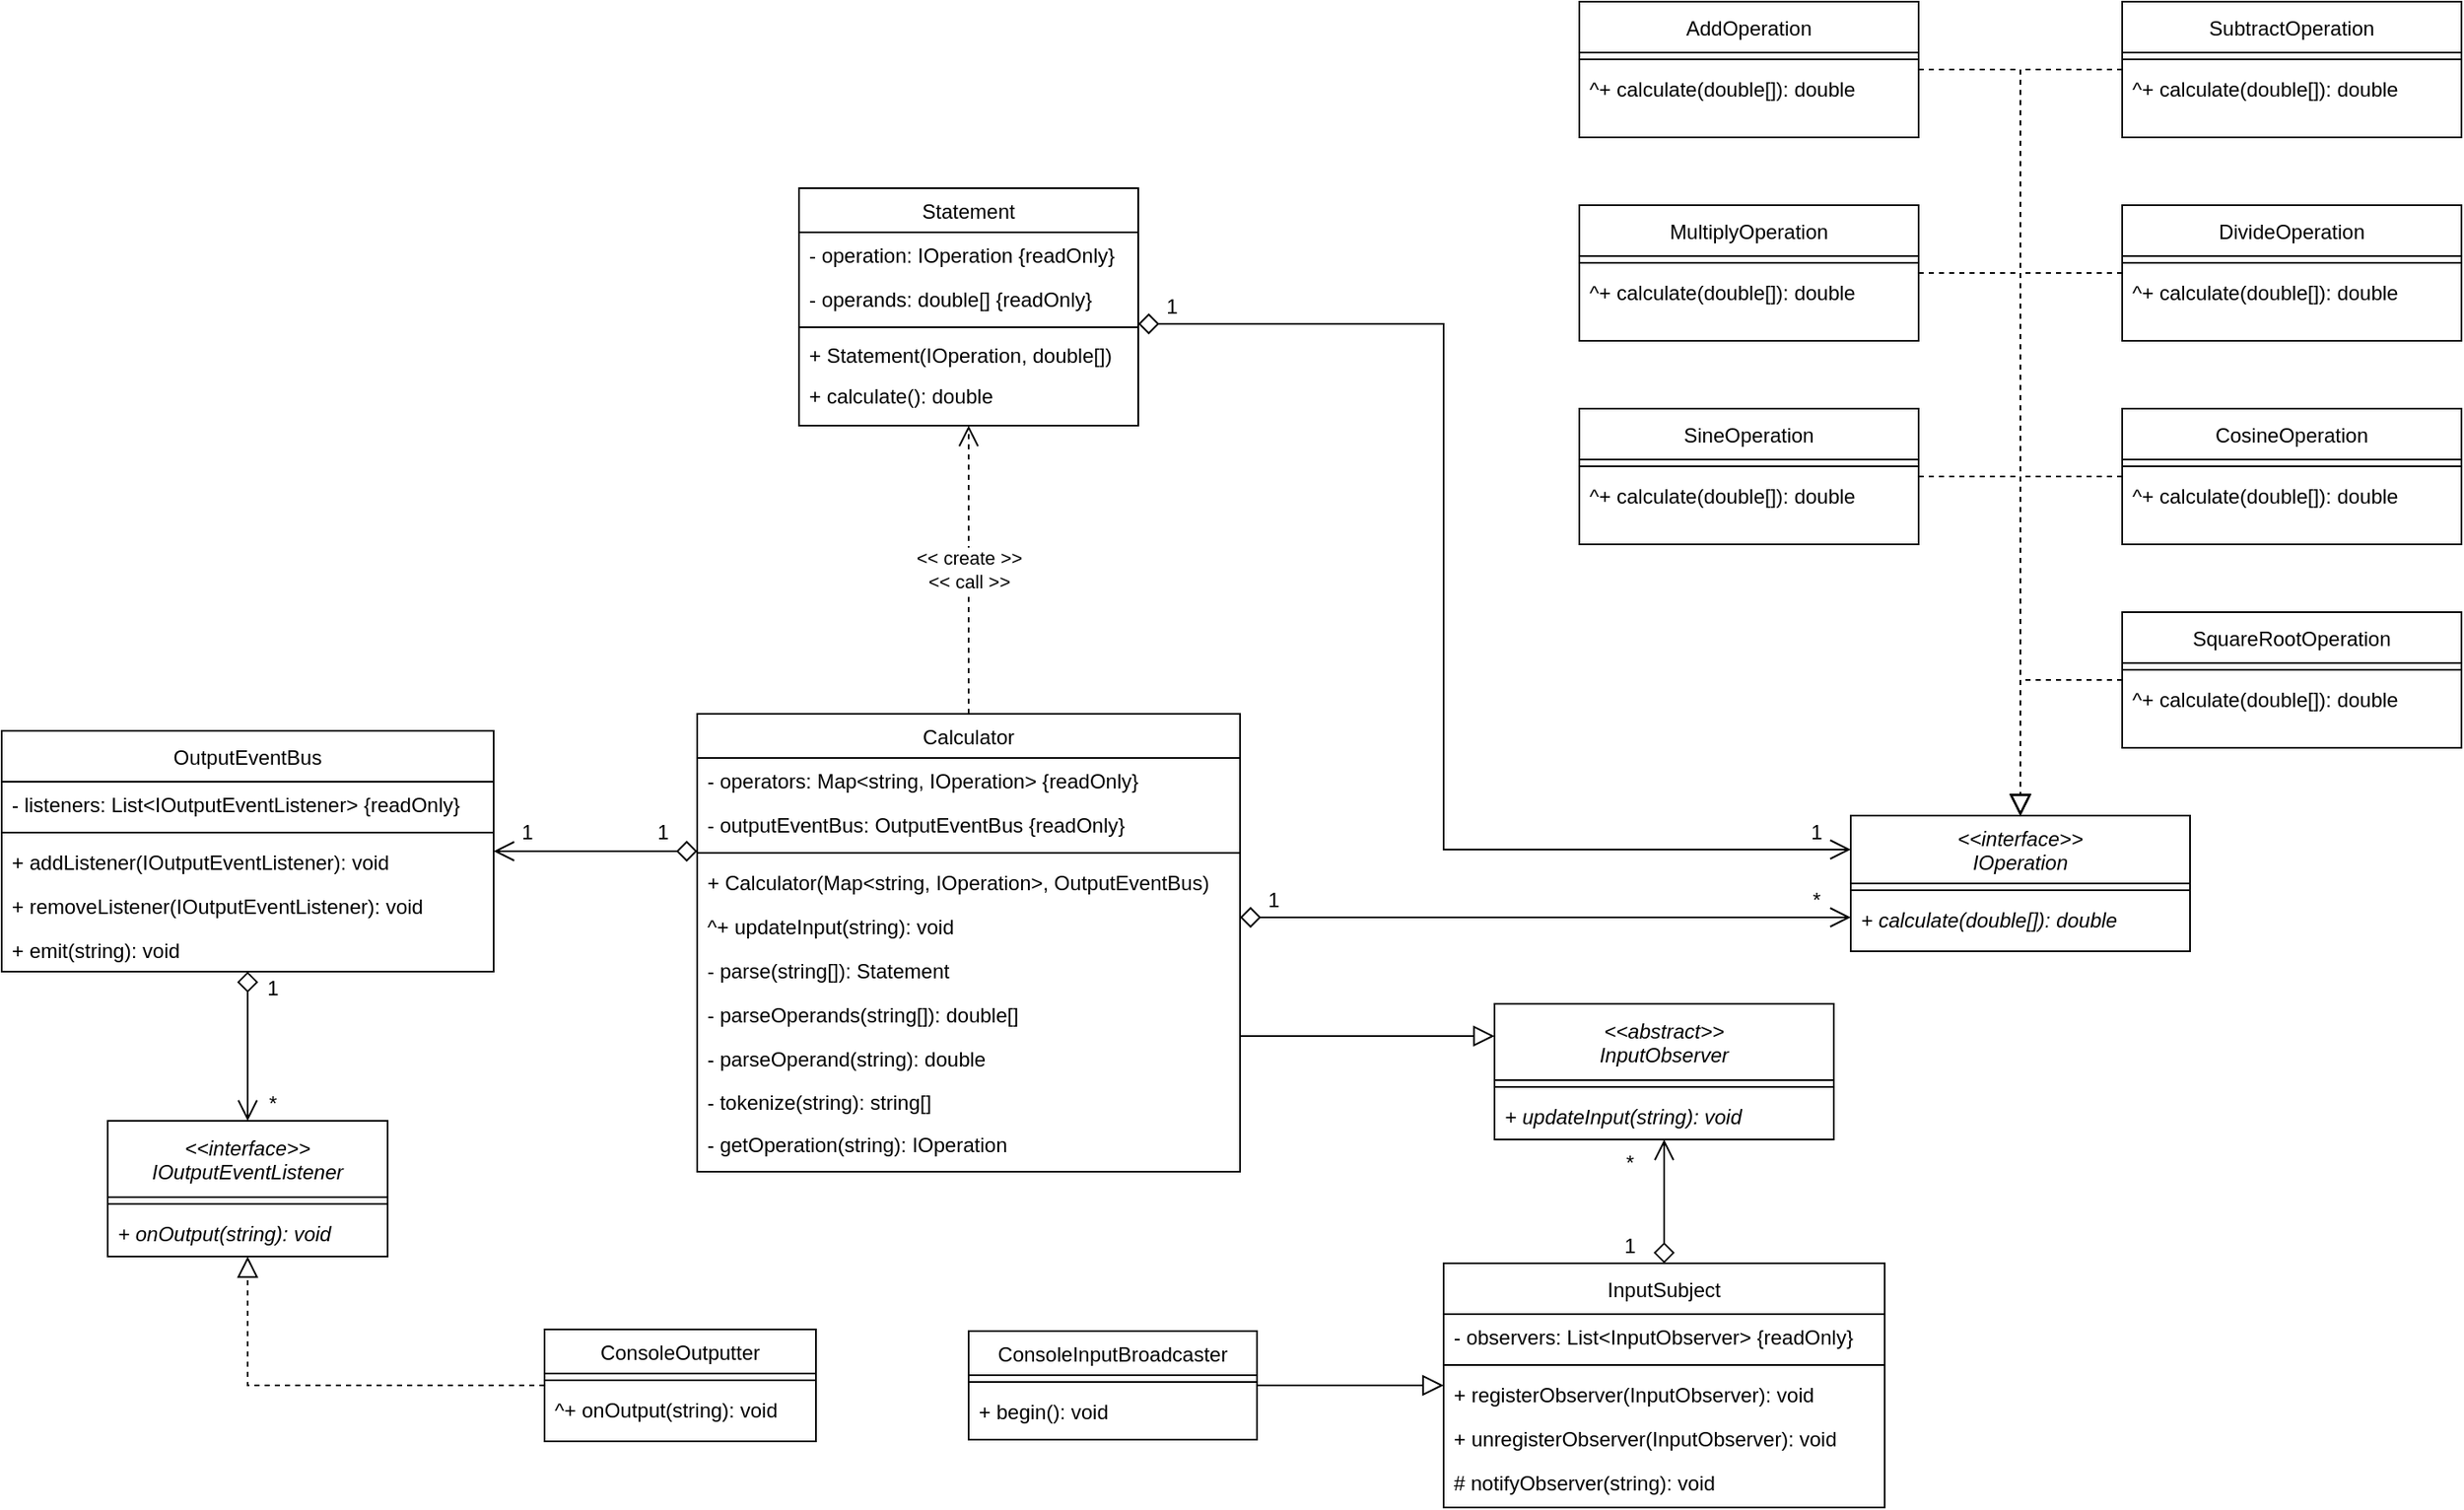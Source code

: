 <mxfile version="13.7.9" type="device"><diagram id="C5RBs43oDa-KdzZeNtuy" name="Page-1"><mxGraphModel dx="2156" dy="1262" grid="1" gridSize="10" guides="1" tooltips="1" connect="1" arrows="1" fold="1" page="0" pageScale="1" pageWidth="827" pageHeight="1169" math="0" shadow="0"><root><mxCell id="WIyWlLk6GJQsqaUBKTNV-0"/><mxCell id="WIyWlLk6GJQsqaUBKTNV-1" parent="WIyWlLk6GJQsqaUBKTNV-0"/><mxCell id="-7on6YQNdtkKKYUP0_Hc-120" style="edgeStyle=orthogonalEdgeStyle;rounded=0;orthogonalLoop=1;jettySize=auto;html=1;endArrow=open;endFill=0;endSize=10;targetPerimeterSpacing=0;startArrow=diamond;startFill=0;startSize=10;verticalAlign=middle;" parent="WIyWlLk6GJQsqaUBKTNV-1" source="zkfFHV4jXpPFQw0GAbJ--17" target="-7on6YQNdtkKKYUP0_Hc-42" edge="1"><mxGeometry relative="1" as="geometry"><Array as="points"><mxPoint x="520" y="260"/><mxPoint x="520" y="260"/></Array></mxGeometry></mxCell><mxCell id="-7on6YQNdtkKKYUP0_Hc-121" style="edgeStyle=orthogonalEdgeStyle;rounded=0;orthogonalLoop=1;jettySize=auto;html=1;endArrow=block;endFill=0;targetPerimeterSpacing=0;endSize=10;dashed=1;verticalAlign=middle;" parent="WIyWlLk6GJQsqaUBKTNV-1" source="-7on6YQNdtkKKYUP0_Hc-79" target="-7on6YQNdtkKKYUP0_Hc-42" edge="1"><mxGeometry relative="1" as="geometry"><mxPoint x="1170" y="-139" as="sourcePoint"/><mxPoint x="1205" y="-214" as="targetPoint"/><Array as="points"><mxPoint x="780" y="-240"/></Array></mxGeometry></mxCell><mxCell id="-7on6YQNdtkKKYUP0_Hc-122" style="edgeStyle=orthogonalEdgeStyle;rounded=0;orthogonalLoop=1;jettySize=auto;html=1;endArrow=block;endFill=0;targetPerimeterSpacing=0;endSize=10;dashed=1;verticalAlign=middle;" parent="WIyWlLk6GJQsqaUBKTNV-1" source="-7on6YQNdtkKKYUP0_Hc-106" target="-7on6YQNdtkKKYUP0_Hc-42" edge="1"><mxGeometry relative="1" as="geometry"><mxPoint x="960" y="-199" as="sourcePoint"/><mxPoint x="1110" y="-264" as="targetPoint"/><Array as="points"><mxPoint x="780" y="-240"/></Array></mxGeometry></mxCell><mxCell id="-7on6YQNdtkKKYUP0_Hc-123" style="edgeStyle=orthogonalEdgeStyle;rounded=0;orthogonalLoop=1;jettySize=auto;html=1;endArrow=block;endFill=0;targetPerimeterSpacing=0;endSize=10;dashed=1;verticalAlign=middle;" parent="WIyWlLk6GJQsqaUBKTNV-1" source="-7on6YQNdtkKKYUP0_Hc-86" target="-7on6YQNdtkKKYUP0_Hc-42" edge="1"><mxGeometry relative="1" as="geometry"><mxPoint x="1000" y="-179" as="sourcePoint"/><mxPoint x="1150" y="-244" as="targetPoint"/><Array as="points"><mxPoint x="780" y="-120"/></Array></mxGeometry></mxCell><mxCell id="-7on6YQNdtkKKYUP0_Hc-124" style="edgeStyle=orthogonalEdgeStyle;rounded=0;orthogonalLoop=1;jettySize=auto;html=1;endArrow=block;endFill=0;targetPerimeterSpacing=0;endSize=10;dashed=1;verticalAlign=middle;" parent="WIyWlLk6GJQsqaUBKTNV-1" source="-7on6YQNdtkKKYUP0_Hc-110" target="-7on6YQNdtkKKYUP0_Hc-42" edge="1"><mxGeometry relative="1" as="geometry"><mxPoint x="1030" y="-149" as="sourcePoint"/><mxPoint x="1180" y="-214" as="targetPoint"/><Array as="points"><mxPoint x="780" y="-120"/></Array></mxGeometry></mxCell><mxCell id="-7on6YQNdtkKKYUP0_Hc-125" style="edgeStyle=orthogonalEdgeStyle;rounded=0;orthogonalLoop=1;jettySize=auto;html=1;endArrow=block;endFill=0;targetPerimeterSpacing=0;endSize=10;dashed=1;verticalAlign=middle;" parent="WIyWlLk6GJQsqaUBKTNV-1" source="-7on6YQNdtkKKYUP0_Hc-94" target="-7on6YQNdtkKKYUP0_Hc-42" edge="1"><mxGeometry relative="1" as="geometry"><mxPoint x="1080" y="-119" as="sourcePoint"/><mxPoint x="1230" y="-184" as="targetPoint"/><Array as="points"><mxPoint x="780"/></Array></mxGeometry></mxCell><mxCell id="-7on6YQNdtkKKYUP0_Hc-126" style="edgeStyle=orthogonalEdgeStyle;rounded=0;orthogonalLoop=1;jettySize=auto;html=1;endArrow=block;endFill=0;targetPerimeterSpacing=0;endSize=10;dashed=1;verticalAlign=middle;" parent="WIyWlLk6GJQsqaUBKTNV-1" source="-7on6YQNdtkKKYUP0_Hc-102" target="-7on6YQNdtkKKYUP0_Hc-42" edge="1"><mxGeometry relative="1" as="geometry"><mxPoint x="1140" y="-94" as="sourcePoint"/><mxPoint x="1290" y="-159" as="targetPoint"/><Array as="points"><mxPoint x="780"/></Array></mxGeometry></mxCell><mxCell id="-7on6YQNdtkKKYUP0_Hc-127" style="edgeStyle=orthogonalEdgeStyle;rounded=0;orthogonalLoop=1;jettySize=auto;html=1;endArrow=block;endFill=0;targetPerimeterSpacing=0;endSize=10;dashed=1;verticalAlign=middle;" parent="WIyWlLk6GJQsqaUBKTNV-1" source="-7on6YQNdtkKKYUP0_Hc-98" target="-7on6YQNdtkKKYUP0_Hc-42" edge="1"><mxGeometry relative="1" as="geometry"><mxPoint x="725" y="-34" as="sourcePoint"/><mxPoint x="875" y="-99" as="targetPoint"/><Array as="points"><mxPoint x="780" y="120"/></Array></mxGeometry></mxCell><mxCell id="-7on6YQNdtkKKYUP0_Hc-129" value="&amp;lt;&amp;lt; create &amp;gt;&amp;gt;&lt;br&gt;&amp;lt;&amp;lt; call &amp;gt;&amp;gt;" style="edgeStyle=orthogonalEdgeStyle;rounded=0;orthogonalLoop=1;jettySize=auto;html=1;startArrow=none;startFill=0;startSize=10;endArrow=open;endFill=0;endSize=10;targetPerimeterSpacing=0;verticalAlign=middle;exitX=0.5;exitY=0;exitDx=0;exitDy=0;dashed=1;" parent="WIyWlLk6GJQsqaUBKTNV-1" source="zkfFHV4jXpPFQw0GAbJ--17" target="-7on6YQNdtkKKYUP0_Hc-35" edge="1"><mxGeometry relative="1" as="geometry"/></mxCell><mxCell id="-7on6YQNdtkKKYUP0_Hc-131" style="edgeStyle=orthogonalEdgeStyle;rounded=0;orthogonalLoop=1;jettySize=auto;html=1;startArrow=diamond;startFill=0;startSize=10;endArrow=open;endFill=0;endSize=10;targetPerimeterSpacing=0;verticalAlign=middle;" parent="WIyWlLk6GJQsqaUBKTNV-1" source="-7on6YQNdtkKKYUP0_Hc-35" target="-7on6YQNdtkKKYUP0_Hc-42" edge="1"><mxGeometry relative="1" as="geometry"><Array as="points"><mxPoint x="440" y="-90"/><mxPoint x="440" y="220"/></Array></mxGeometry></mxCell><mxCell id="-7on6YQNdtkKKYUP0_Hc-106" value="SubtractOperation" style="swimlane;fontStyle=0;align=center;verticalAlign=middle;childLayout=stackLayout;horizontal=1;startSize=30;horizontalStack=0;resizeParent=1;resizeLast=0;collapsible=1;marginBottom=0;rounded=0;shadow=0;strokeWidth=1;" parent="WIyWlLk6GJQsqaUBKTNV-1" vertex="1"><mxGeometry x="840" y="-280" width="200" height="80" as="geometry"><mxRectangle x="550" y="140" width="160" height="26" as="alternateBounds"/></mxGeometry></mxCell><mxCell id="-7on6YQNdtkKKYUP0_Hc-107" value="" style="line;html=1;strokeWidth=1;align=left;verticalAlign=middle;spacingTop=-1;spacingLeft=3;spacingRight=3;rotatable=0;labelPosition=right;points=[];portConstraint=eastwest;" parent="-7on6YQNdtkKKYUP0_Hc-106" vertex="1"><mxGeometry y="30" width="200" height="8" as="geometry"/></mxCell><mxCell id="-7on6YQNdtkKKYUP0_Hc-108" value="^+ calculate(double[]): double" style="text;align=left;verticalAlign=middle;spacingLeft=4;spacingRight=4;overflow=hidden;rotatable=0;points=[[0,0.5],[1,0.5]];portConstraint=eastwest;" parent="-7on6YQNdtkKKYUP0_Hc-106" vertex="1"><mxGeometry y="38" width="200" height="26" as="geometry"/></mxCell><mxCell id="-7on6YQNdtkKKYUP0_Hc-102" value="CosineOperation" style="swimlane;fontStyle=0;align=center;verticalAlign=middle;childLayout=stackLayout;horizontal=1;startSize=30;horizontalStack=0;resizeParent=1;resizeLast=0;collapsible=1;marginBottom=0;rounded=0;shadow=0;strokeWidth=1;" parent="WIyWlLk6GJQsqaUBKTNV-1" vertex="1"><mxGeometry x="840" y="-40" width="200" height="80" as="geometry"><mxRectangle x="550" y="140" width="160" height="26" as="alternateBounds"/></mxGeometry></mxCell><mxCell id="-7on6YQNdtkKKYUP0_Hc-103" value="" style="line;html=1;strokeWidth=1;align=left;verticalAlign=middle;spacingTop=-1;spacingLeft=3;spacingRight=3;rotatable=0;labelPosition=right;points=[];portConstraint=eastwest;" parent="-7on6YQNdtkKKYUP0_Hc-102" vertex="1"><mxGeometry y="30" width="200" height="8" as="geometry"/></mxCell><mxCell id="-7on6YQNdtkKKYUP0_Hc-104" value="^+ calculate(double[]): double" style="text;align=left;verticalAlign=middle;spacingLeft=4;spacingRight=4;overflow=hidden;rotatable=0;points=[[0,0.5],[1,0.5]];portConstraint=eastwest;" parent="-7on6YQNdtkKKYUP0_Hc-102" vertex="1"><mxGeometry y="38" width="200" height="26" as="geometry"/></mxCell><mxCell id="-7on6YQNdtkKKYUP0_Hc-110" value="DivideOperation" style="swimlane;fontStyle=0;align=center;verticalAlign=middle;childLayout=stackLayout;horizontal=1;startSize=30;horizontalStack=0;resizeParent=1;resizeLast=0;collapsible=1;marginBottom=0;rounded=0;shadow=0;strokeWidth=1;" parent="WIyWlLk6GJQsqaUBKTNV-1" vertex="1"><mxGeometry x="840" y="-160" width="200" height="80" as="geometry"><mxRectangle x="550" y="140" width="160" height="26" as="alternateBounds"/></mxGeometry></mxCell><mxCell id="-7on6YQNdtkKKYUP0_Hc-111" value="" style="line;html=1;strokeWidth=1;align=left;verticalAlign=middle;spacingTop=-1;spacingLeft=3;spacingRight=3;rotatable=0;labelPosition=right;points=[];portConstraint=eastwest;" parent="-7on6YQNdtkKKYUP0_Hc-110" vertex="1"><mxGeometry y="30" width="200" height="8" as="geometry"/></mxCell><mxCell id="-7on6YQNdtkKKYUP0_Hc-112" value="^+ calculate(double[]): double" style="text;align=left;verticalAlign=middle;spacingLeft=4;spacingRight=4;overflow=hidden;rotatable=0;points=[[0,0.5],[1,0.5]];portConstraint=eastwest;" parent="-7on6YQNdtkKKYUP0_Hc-110" vertex="1"><mxGeometry y="38" width="200" height="26" as="geometry"/></mxCell><mxCell id="-7on6YQNdtkKKYUP0_Hc-159" style="edgeStyle=orthogonalEdgeStyle;rounded=0;orthogonalLoop=1;jettySize=auto;html=1;startArrow=none;startFill=0;startSize=10;endArrow=block;endFill=0;endSize=10;targetPerimeterSpacing=0;verticalAlign=middle;" parent="WIyWlLk6GJQsqaUBKTNV-1" source="zkfFHV4jXpPFQw0GAbJ--17" target="-7on6YQNdtkKKYUP0_Hc-154" edge="1"><mxGeometry relative="1" as="geometry"><Array as="points"><mxPoint x="390" y="330"/><mxPoint x="390" y="330"/></Array></mxGeometry></mxCell><mxCell id="-7on6YQNdtkKKYUP0_Hc-42" value="&lt;&lt;interface&gt;&gt;&#10;IOperation" style="swimlane;fontStyle=2;align=center;verticalAlign=middle;childLayout=stackLayout;horizontal=1;startSize=40;horizontalStack=0;resizeParent=1;resizeLast=0;collapsible=1;marginBottom=0;rounded=0;shadow=0;strokeWidth=1;" parent="WIyWlLk6GJQsqaUBKTNV-1" vertex="1"><mxGeometry x="680" y="200" width="200" height="80" as="geometry"><mxRectangle x="550" y="140" width="160" height="26" as="alternateBounds"/></mxGeometry></mxCell><mxCell id="-7on6YQNdtkKKYUP0_Hc-44" value="" style="line;html=1;strokeWidth=1;align=left;verticalAlign=middle;spacingTop=-1;spacingLeft=3;spacingRight=3;rotatable=0;labelPosition=right;points=[];portConstraint=eastwest;" parent="-7on6YQNdtkKKYUP0_Hc-42" vertex="1"><mxGeometry y="40" width="200" height="8" as="geometry"/></mxCell><mxCell id="-7on6YQNdtkKKYUP0_Hc-45" value="+ calculate(double[]): double" style="text;align=left;verticalAlign=middle;spacingLeft=4;spacingRight=4;overflow=hidden;rotatable=0;points=[[0,0.5],[1,0.5]];portConstraint=eastwest;fontStyle=2" parent="-7on6YQNdtkKKYUP0_Hc-42" vertex="1"><mxGeometry y="48" width="200" height="26" as="geometry"/></mxCell><mxCell id="-7on6YQNdtkKKYUP0_Hc-209" style="edgeStyle=orthogonalEdgeStyle;rounded=0;orthogonalLoop=1;jettySize=auto;html=1;startArrow=diamond;startFill=0;startSize=10;endArrow=open;endFill=0;endSize=10;targetPerimeterSpacing=0;" parent="WIyWlLk6GJQsqaUBKTNV-1" source="zkfFHV4jXpPFQw0GAbJ--17" target="-7on6YQNdtkKKYUP0_Hc-192" edge="1"><mxGeometry relative="1" as="geometry"><Array as="points"><mxPoint x="-60" y="221"/><mxPoint x="-60" y="221"/></Array></mxGeometry></mxCell><mxCell id="-7on6YQNdtkKKYUP0_Hc-177" style="edgeStyle=orthogonalEdgeStyle;rounded=0;orthogonalLoop=1;jettySize=auto;html=1;startArrow=none;startFill=0;startSize=10;endArrow=block;endFill=0;endSize=10;targetPerimeterSpacing=0;verticalAlign=middle;" parent="WIyWlLk6GJQsqaUBKTNV-1" source="-7on6YQNdtkKKYUP0_Hc-142" target="-7on6YQNdtkKKYUP0_Hc-162" edge="1"><mxGeometry relative="1" as="geometry"/></mxCell><mxCell id="-7on6YQNdtkKKYUP0_Hc-178" style="edgeStyle=orthogonalEdgeStyle;rounded=0;orthogonalLoop=1;jettySize=auto;html=1;startArrow=diamond;startFill=0;startSize=10;endArrow=open;endFill=0;endSize=10;targetPerimeterSpacing=0;verticalAlign=middle;" parent="WIyWlLk6GJQsqaUBKTNV-1" source="-7on6YQNdtkKKYUP0_Hc-162" target="-7on6YQNdtkKKYUP0_Hc-154" edge="1"><mxGeometry relative="1" as="geometry"><Array as="points"/></mxGeometry></mxCell><mxCell id="-7on6YQNdtkKKYUP0_Hc-208" style="edgeStyle=orthogonalEdgeStyle;rounded=0;orthogonalLoop=1;jettySize=auto;html=1;startArrow=diamond;startFill=0;startSize=10;endArrow=open;endFill=0;endSize=10;targetPerimeterSpacing=0;" parent="WIyWlLk6GJQsqaUBKTNV-1" source="-7on6YQNdtkKKYUP0_Hc-192" target="-7on6YQNdtkKKYUP0_Hc-204" edge="1"><mxGeometry relative="1" as="geometry"><Array as="points"/></mxGeometry></mxCell><mxCell id="-7on6YQNdtkKKYUP0_Hc-192" value="OutputEventBus" style="swimlane;fontStyle=0;align=center;verticalAlign=middle;childLayout=stackLayout;horizontal=1;startSize=30;horizontalStack=0;resizeParent=1;resizeLast=0;collapsible=1;marginBottom=0;rounded=0;shadow=0;strokeWidth=1;" parent="WIyWlLk6GJQsqaUBKTNV-1" vertex="1"><mxGeometry x="-410" y="150" width="290" height="142" as="geometry"><mxRectangle x="550" y="140" width="160" height="26" as="alternateBounds"/></mxGeometry></mxCell><mxCell id="-7on6YQNdtkKKYUP0_Hc-197" value="- listeners: List&lt;IOutputEventListener&gt; {readOnly}" style="text;align=left;verticalAlign=middle;spacingLeft=4;spacingRight=4;overflow=hidden;rotatable=0;points=[[0,0.5],[1,0.5]];portConstraint=eastwest;fontStyle=0" parent="-7on6YQNdtkKKYUP0_Hc-192" vertex="1"><mxGeometry y="30" width="290" height="26" as="geometry"/></mxCell><mxCell id="-7on6YQNdtkKKYUP0_Hc-193" value="" style="line;html=1;strokeWidth=1;align=left;verticalAlign=middle;spacingTop=-1;spacingLeft=3;spacingRight=3;rotatable=0;labelPosition=right;points=[];portConstraint=eastwest;" parent="-7on6YQNdtkKKYUP0_Hc-192" vertex="1"><mxGeometry y="56" width="290" height="8" as="geometry"/></mxCell><mxCell id="-7on6YQNdtkKKYUP0_Hc-194" value="+ addListener(IOutputEventListener): void" style="text;align=left;verticalAlign=middle;spacingLeft=4;spacingRight=4;overflow=hidden;rotatable=0;points=[[0,0.5],[1,0.5]];portConstraint=eastwest;fontStyle=0" parent="-7on6YQNdtkKKYUP0_Hc-192" vertex="1"><mxGeometry y="64" width="290" height="26" as="geometry"/></mxCell><mxCell id="-7on6YQNdtkKKYUP0_Hc-195" value="+ removeListener(IOutputEventListener): void" style="text;align=left;verticalAlign=middle;spacingLeft=4;spacingRight=4;overflow=hidden;rotatable=0;points=[[0,0.5],[1,0.5]];portConstraint=eastwest;fontStyle=0" parent="-7on6YQNdtkKKYUP0_Hc-192" vertex="1"><mxGeometry y="90" width="290" height="26" as="geometry"/></mxCell><mxCell id="-7on6YQNdtkKKYUP0_Hc-198" value="+ emit(string): void" style="text;align=left;verticalAlign=middle;spacingLeft=4;spacingRight=4;overflow=hidden;rotatable=0;points=[[0,0.5],[1,0.5]];portConstraint=eastwest;fontStyle=0" parent="-7on6YQNdtkKKYUP0_Hc-192" vertex="1"><mxGeometry y="116" width="290" height="26" as="geometry"/></mxCell><mxCell id="-7on6YQNdtkKKYUP0_Hc-207" style="edgeStyle=orthogonalEdgeStyle;rounded=0;orthogonalLoop=1;jettySize=auto;html=1;startArrow=none;startFill=0;startSize=10;endArrow=block;endFill=0;endSize=10;targetPerimeterSpacing=0;dashed=1;" parent="WIyWlLk6GJQsqaUBKTNV-1" source="-7on6YQNdtkKKYUP0_Hc-182" target="-7on6YQNdtkKKYUP0_Hc-204" edge="1"><mxGeometry relative="1" as="geometry"><Array as="points"/></mxGeometry></mxCell><mxCell id="-7on6YQNdtkKKYUP0_Hc-142" value="ConsoleInputBroadcaster" style="swimlane;fontStyle=0;align=center;verticalAlign=middle;childLayout=stackLayout;horizontal=1;startSize=26;horizontalStack=0;resizeParent=1;resizeLast=0;collapsible=1;marginBottom=0;rounded=0;shadow=0;strokeWidth=1;" parent="WIyWlLk6GJQsqaUBKTNV-1" vertex="1"><mxGeometry x="160" y="504" width="170" height="64" as="geometry"><mxRectangle x="550" y="140" width="160" height="26" as="alternateBounds"/></mxGeometry></mxCell><mxCell id="-7on6YQNdtkKKYUP0_Hc-144" value="" style="line;html=1;strokeWidth=1;align=left;verticalAlign=middle;spacingTop=-1;spacingLeft=3;spacingRight=3;rotatable=0;labelPosition=right;points=[];portConstraint=eastwest;" parent="-7on6YQNdtkKKYUP0_Hc-142" vertex="1"><mxGeometry y="26" width="170" height="8" as="geometry"/></mxCell><mxCell id="-7on6YQNdtkKKYUP0_Hc-213" value="+ begin(): void" style="text;align=left;verticalAlign=middle;spacingLeft=4;spacingRight=4;overflow=hidden;rotatable=0;points=[[0,0.5],[1,0.5]];portConstraint=eastwest;fontStyle=0" parent="-7on6YQNdtkKKYUP0_Hc-142" vertex="1"><mxGeometry y="34" width="170" height="26" as="geometry"/></mxCell><mxCell id="-7on6YQNdtkKKYUP0_Hc-182" value="ConsoleOutputter" style="swimlane;fontStyle=0;align=center;verticalAlign=middle;childLayout=stackLayout;horizontal=1;startSize=26;horizontalStack=0;resizeParent=1;resizeLast=0;collapsible=1;marginBottom=0;rounded=0;shadow=0;strokeWidth=1;" parent="WIyWlLk6GJQsqaUBKTNV-1" vertex="1"><mxGeometry x="-90" y="503" width="160" height="66" as="geometry"><mxRectangle x="550" y="140" width="160" height="26" as="alternateBounds"/></mxGeometry></mxCell><mxCell id="-7on6YQNdtkKKYUP0_Hc-183" value="" style="line;html=1;strokeWidth=1;align=left;verticalAlign=middle;spacingTop=-1;spacingLeft=3;spacingRight=3;rotatable=0;labelPosition=right;points=[];portConstraint=eastwest;" parent="-7on6YQNdtkKKYUP0_Hc-182" vertex="1"><mxGeometry y="26" width="160" height="8" as="geometry"/></mxCell><mxCell id="-7on6YQNdtkKKYUP0_Hc-210" value="^+ onOutput(string): void" style="text;align=left;verticalAlign=middle;spacingLeft=4;spacingRight=4;overflow=hidden;rotatable=0;points=[[0,0.5],[1,0.5]];portConstraint=eastwest;fontStyle=0" parent="-7on6YQNdtkKKYUP0_Hc-182" vertex="1"><mxGeometry y="34" width="160" height="26" as="geometry"/></mxCell><mxCell id="-7on6YQNdtkKKYUP0_Hc-154" value="&lt;&lt;abstract&gt;&gt;&#10;InputObserver" style="swimlane;fontStyle=2;align=center;verticalAlign=middle;childLayout=stackLayout;horizontal=1;startSize=45;horizontalStack=0;resizeParent=1;resizeLast=0;collapsible=1;marginBottom=0;rounded=0;shadow=0;strokeWidth=1;" parent="WIyWlLk6GJQsqaUBKTNV-1" vertex="1"><mxGeometry x="470" y="311" width="200" height="80" as="geometry"><mxRectangle x="550" y="140" width="160" height="26" as="alternateBounds"/></mxGeometry></mxCell><mxCell id="-7on6YQNdtkKKYUP0_Hc-156" value="" style="line;html=1;strokeWidth=1;align=left;verticalAlign=middle;spacingTop=-1;spacingLeft=3;spacingRight=3;rotatable=0;labelPosition=right;points=[];portConstraint=eastwest;" parent="-7on6YQNdtkKKYUP0_Hc-154" vertex="1"><mxGeometry y="45" width="200" height="8" as="geometry"/></mxCell><mxCell id="-7on6YQNdtkKKYUP0_Hc-158" value="+ updateInput(string): void" style="text;align=left;verticalAlign=middle;spacingLeft=4;spacingRight=4;overflow=hidden;rotatable=0;points=[[0,0.5],[1,0.5]];portConstraint=eastwest;fontStyle=2" parent="-7on6YQNdtkKKYUP0_Hc-154" vertex="1"><mxGeometry y="53" width="200" height="26" as="geometry"/></mxCell><mxCell id="-7on6YQNdtkKKYUP0_Hc-220" value="1" style="text;html=1;strokeColor=none;fillColor=none;align=center;verticalAlign=middle;whiteSpace=wrap;rounded=0;" parent="WIyWlLk6GJQsqaUBKTNV-1" vertex="1"><mxGeometry x="320" y="240" width="40" height="20" as="geometry"/></mxCell><mxCell id="-7on6YQNdtkKKYUP0_Hc-221" value="*" style="text;html=1;strokeColor=none;fillColor=none;align=center;verticalAlign=middle;whiteSpace=wrap;rounded=0;" parent="WIyWlLk6GJQsqaUBKTNV-1" vertex="1"><mxGeometry x="640" y="240" width="40" height="20" as="geometry"/></mxCell><mxCell id="-7on6YQNdtkKKYUP0_Hc-222" value="1" style="text;html=1;strokeColor=none;fillColor=none;align=center;verticalAlign=middle;whiteSpace=wrap;rounded=0;" parent="WIyWlLk6GJQsqaUBKTNV-1" vertex="1"><mxGeometry x="260" y="-110" width="40" height="20" as="geometry"/></mxCell><mxCell id="-7on6YQNdtkKKYUP0_Hc-223" value="1" style="text;html=1;strokeColor=none;fillColor=none;align=center;verticalAlign=middle;whiteSpace=wrap;rounded=0;" parent="WIyWlLk6GJQsqaUBKTNV-1" vertex="1"><mxGeometry x="640" y="200" width="40" height="20" as="geometry"/></mxCell><mxCell id="-7on6YQNdtkKKYUP0_Hc-224" value="1" style="text;html=1;strokeColor=none;fillColor=none;align=center;verticalAlign=middle;whiteSpace=wrap;rounded=0;" parent="WIyWlLk6GJQsqaUBKTNV-1" vertex="1"><mxGeometry x="-40" y="200" width="40" height="20" as="geometry"/></mxCell><mxCell id="-7on6YQNdtkKKYUP0_Hc-225" value="1" style="text;html=1;strokeColor=none;fillColor=none;align=center;verticalAlign=middle;whiteSpace=wrap;rounded=0;" parent="WIyWlLk6GJQsqaUBKTNV-1" vertex="1"><mxGeometry x="-120" y="200" width="40" height="20" as="geometry"/></mxCell><mxCell id="-7on6YQNdtkKKYUP0_Hc-226" value="1" style="text;html=1;strokeColor=none;fillColor=none;align=center;verticalAlign=middle;whiteSpace=wrap;rounded=0;" parent="WIyWlLk6GJQsqaUBKTNV-1" vertex="1"><mxGeometry x="-270" y="292" width="40" height="20" as="geometry"/></mxCell><mxCell id="-7on6YQNdtkKKYUP0_Hc-227" value="*" style="text;html=1;strokeColor=none;fillColor=none;align=center;verticalAlign=middle;whiteSpace=wrap;rounded=0;" parent="WIyWlLk6GJQsqaUBKTNV-1" vertex="1"><mxGeometry x="-270" y="360" width="40" height="20" as="geometry"/></mxCell><mxCell id="-7on6YQNdtkKKYUP0_Hc-228" value="1" style="text;html=1;strokeColor=none;fillColor=none;align=center;verticalAlign=middle;whiteSpace=wrap;rounded=0;" parent="WIyWlLk6GJQsqaUBKTNV-1" vertex="1"><mxGeometry x="530" y="444" width="40" height="20" as="geometry"/></mxCell><mxCell id="-7on6YQNdtkKKYUP0_Hc-229" value="*" style="text;html=1;strokeColor=none;fillColor=none;align=center;verticalAlign=top;whiteSpace=wrap;rounded=0;" parent="WIyWlLk6GJQsqaUBKTNV-1" vertex="1"><mxGeometry x="530" y="391" width="40" height="20" as="geometry"/></mxCell><mxCell id="zkfFHV4jXpPFQw0GAbJ--17" value="Calculator" style="swimlane;fontStyle=0;align=center;verticalAlign=middle;childLayout=stackLayout;horizontal=1;startSize=26;horizontalStack=0;resizeParent=1;resizeLast=0;collapsible=1;marginBottom=0;rounded=0;shadow=0;strokeWidth=1;" parent="WIyWlLk6GJQsqaUBKTNV-1" vertex="1"><mxGeometry y="140" width="320" height="270" as="geometry"><mxRectangle x="550" y="140" width="160" height="26" as="alternateBounds"/></mxGeometry></mxCell><mxCell id="-7on6YQNdtkKKYUP0_Hc-214" value="- operators: Map&lt;string, IOperation&gt; {readOnly}" style="text;align=left;verticalAlign=middle;spacingLeft=4;spacingRight=4;overflow=hidden;rotatable=0;points=[[0,0.5],[1,0.5]];portConstraint=eastwest;rounded=0;shadow=0;html=0;" parent="zkfFHV4jXpPFQw0GAbJ--17" vertex="1"><mxGeometry y="26" width="320" height="26" as="geometry"/></mxCell><mxCell id="zkfFHV4jXpPFQw0GAbJ--21" value="- outputEventBus: OutputEventBus {readOnly}" style="text;align=left;verticalAlign=middle;spacingLeft=4;spacingRight=4;overflow=hidden;rotatable=0;points=[[0,0.5],[1,0.5]];portConstraint=eastwest;rounded=0;shadow=0;html=0;" parent="zkfFHV4jXpPFQw0GAbJ--17" vertex="1"><mxGeometry y="52" width="320" height="26" as="geometry"/></mxCell><mxCell id="zkfFHV4jXpPFQw0GAbJ--23" value="" style="line;html=1;strokeWidth=1;align=left;verticalAlign=middle;spacingTop=-1;spacingLeft=3;spacingRight=3;rotatable=0;labelPosition=right;points=[];portConstraint=eastwest;" parent="zkfFHV4jXpPFQw0GAbJ--17" vertex="1"><mxGeometry y="78" width="320" height="8" as="geometry"/></mxCell><mxCell id="-7on6YQNdtkKKYUP0_Hc-132" value="+ Calculator(Map&lt;string, IOperation&gt;, OutputEventBus)" style="text;align=left;verticalAlign=middle;spacingLeft=4;spacingRight=4;overflow=hidden;rotatable=0;points=[[0,0.5],[1,0.5]];portConstraint=eastwest;" parent="zkfFHV4jXpPFQw0GAbJ--17" vertex="1"><mxGeometry y="86" width="320" height="26" as="geometry"/></mxCell><mxCell id="-7on6YQNdtkKKYUP0_Hc-179" value="^+ updateInput(string): void" style="text;align=left;verticalAlign=middle;spacingLeft=4;spacingRight=4;overflow=hidden;rotatable=0;points=[[0,0.5],[1,0.5]];portConstraint=eastwest;" parent="zkfFHV4jXpPFQw0GAbJ--17" vertex="1"><mxGeometry y="112" width="320" height="26" as="geometry"/></mxCell><mxCell id="-7on6YQNdtkKKYUP0_Hc-14" value="- parse(string[]): Statement" style="text;align=left;verticalAlign=middle;spacingLeft=4;spacingRight=4;overflow=hidden;rotatable=0;points=[[0,0.5],[1,0.5]];portConstraint=eastwest;" parent="zkfFHV4jXpPFQw0GAbJ--17" vertex="1"><mxGeometry y="138" width="320" height="26" as="geometry"/></mxCell><mxCell id="-7on6YQNdtkKKYUP0_Hc-217" value="- parseOperands(string[]): double[]" style="text;align=left;verticalAlign=middle;spacingLeft=4;spacingRight=4;overflow=hidden;rotatable=0;points=[[0,0.5],[1,0.5]];portConstraint=eastwest;" parent="zkfFHV4jXpPFQw0GAbJ--17" vertex="1"><mxGeometry y="164" width="320" height="26" as="geometry"/></mxCell><mxCell id="-7on6YQNdtkKKYUP0_Hc-218" value="- parseOperand(string): double" style="text;align=left;verticalAlign=middle;spacingLeft=4;spacingRight=4;overflow=hidden;rotatable=0;points=[[0,0.5],[1,0.5]];portConstraint=eastwest;" parent="zkfFHV4jXpPFQw0GAbJ--17" vertex="1"><mxGeometry y="190" width="320" height="26" as="geometry"/></mxCell><mxCell id="-7on6YQNdtkKKYUP0_Hc-34" value="- tokenize(string): string[]" style="text;align=left;verticalAlign=middle;spacingLeft=4;spacingRight=4;overflow=hidden;rotatable=0;points=[[0,0.5],[1,0.5]];portConstraint=eastwest;" parent="zkfFHV4jXpPFQw0GAbJ--17" vertex="1"><mxGeometry y="216" width="320" height="25" as="geometry"/></mxCell><mxCell id="-7on6YQNdtkKKYUP0_Hc-219" value="- getOperation(string): IOperation" style="text;align=left;verticalAlign=middle;spacingLeft=4;spacingRight=4;overflow=hidden;rotatable=0;points=[[0,0.5],[1,0.5]];portConstraint=eastwest;" parent="zkfFHV4jXpPFQw0GAbJ--17" vertex="1"><mxGeometry y="241" width="320" height="25" as="geometry"/></mxCell><mxCell id="-7on6YQNdtkKKYUP0_Hc-162" value="InputSubject" style="swimlane;fontStyle=0;align=center;verticalAlign=middle;childLayout=stackLayout;horizontal=1;startSize=30;horizontalStack=0;resizeParent=1;resizeLast=0;collapsible=1;marginBottom=0;rounded=0;shadow=0;strokeWidth=1;" parent="WIyWlLk6GJQsqaUBKTNV-1" vertex="1"><mxGeometry x="440" y="464" width="260" height="144" as="geometry"><mxRectangle x="550" y="140" width="160" height="26" as="alternateBounds"/></mxGeometry></mxCell><mxCell id="-7on6YQNdtkKKYUP0_Hc-173" value="- observers: List&lt;InputObserver&gt; {readOnly}" style="text;align=left;verticalAlign=middle;spacingLeft=4;spacingRight=4;overflow=hidden;rotatable=0;points=[[0,0.5],[1,0.5]];portConstraint=eastwest;rounded=0;shadow=0;html=0;" parent="-7on6YQNdtkKKYUP0_Hc-162" vertex="1"><mxGeometry y="30" width="260" height="26" as="geometry"/></mxCell><mxCell id="-7on6YQNdtkKKYUP0_Hc-163" value="" style="line;html=1;strokeWidth=1;align=left;verticalAlign=middle;spacingTop=-1;spacingLeft=3;spacingRight=3;rotatable=0;labelPosition=right;points=[];portConstraint=eastwest;" parent="-7on6YQNdtkKKYUP0_Hc-162" vertex="1"><mxGeometry y="56" width="260" height="8" as="geometry"/></mxCell><mxCell id="-7on6YQNdtkKKYUP0_Hc-174" value="+ registerObserver(InputObserver): void" style="text;align=left;verticalAlign=middle;spacingLeft=4;spacingRight=4;overflow=hidden;rotatable=0;points=[[0,0.5],[1,0.5]];portConstraint=eastwest;" parent="-7on6YQNdtkKKYUP0_Hc-162" vertex="1"><mxGeometry y="64" width="260" height="26" as="geometry"/></mxCell><mxCell id="-7on6YQNdtkKKYUP0_Hc-175" value="+ unregisterObserver(InputObserver): void" style="text;align=left;verticalAlign=middle;spacingLeft=4;spacingRight=4;overflow=hidden;rotatable=0;points=[[0,0.5],[1,0.5]];portConstraint=eastwest;" parent="-7on6YQNdtkKKYUP0_Hc-162" vertex="1"><mxGeometry y="90" width="260" height="26" as="geometry"/></mxCell><mxCell id="-7on6YQNdtkKKYUP0_Hc-176" value="# notifyObserver(string): void" style="text;align=left;verticalAlign=middle;spacingLeft=4;spacingRight=4;overflow=hidden;rotatable=0;points=[[0,0.5],[1,0.5]];portConstraint=eastwest;" parent="-7on6YQNdtkKKYUP0_Hc-162" vertex="1"><mxGeometry y="116" width="260" height="26" as="geometry"/></mxCell><mxCell id="-7on6YQNdtkKKYUP0_Hc-204" value="&lt;&lt;interface&gt;&gt;&#10;IOutputEventListener" style="swimlane;fontStyle=2;align=center;verticalAlign=middle;childLayout=stackLayout;horizontal=1;startSize=45;horizontalStack=0;resizeParent=1;resizeLast=0;collapsible=1;marginBottom=0;rounded=0;shadow=0;strokeWidth=1;" parent="WIyWlLk6GJQsqaUBKTNV-1" vertex="1"><mxGeometry x="-347.5" y="380" width="165" height="80" as="geometry"><mxRectangle x="550" y="140" width="160" height="26" as="alternateBounds"/></mxGeometry></mxCell><mxCell id="-7on6YQNdtkKKYUP0_Hc-205" value="" style="line;html=1;strokeWidth=1;align=left;verticalAlign=middle;spacingTop=-1;spacingLeft=3;spacingRight=3;rotatable=0;labelPosition=right;points=[];portConstraint=eastwest;" parent="-7on6YQNdtkKKYUP0_Hc-204" vertex="1"><mxGeometry y="45" width="165" height="8" as="geometry"/></mxCell><mxCell id="-7on6YQNdtkKKYUP0_Hc-206" value="+ onOutput(string): void" style="text;align=left;verticalAlign=middle;spacingLeft=4;spacingRight=4;overflow=hidden;rotatable=0;points=[[0,0.5],[1,0.5]];portConstraint=eastwest;fontStyle=2" parent="-7on6YQNdtkKKYUP0_Hc-204" vertex="1"><mxGeometry y="53" width="165" height="26" as="geometry"/></mxCell><mxCell id="-7on6YQNdtkKKYUP0_Hc-98" value="SquareRootOperation" style="swimlane;fontStyle=0;align=center;verticalAlign=middle;childLayout=stackLayout;horizontal=1;startSize=30;horizontalStack=0;resizeParent=1;resizeLast=0;collapsible=1;marginBottom=0;rounded=0;shadow=0;strokeWidth=1;" parent="WIyWlLk6GJQsqaUBKTNV-1" vertex="1"><mxGeometry x="840" y="80" width="200" height="80" as="geometry"><mxRectangle x="550" y="140" width="160" height="26" as="alternateBounds"/></mxGeometry></mxCell><mxCell id="-7on6YQNdtkKKYUP0_Hc-99" value="" style="line;html=1;strokeWidth=1;align=left;verticalAlign=middle;spacingTop=-1;spacingLeft=3;spacingRight=3;rotatable=0;labelPosition=right;points=[];portConstraint=eastwest;" parent="-7on6YQNdtkKKYUP0_Hc-98" vertex="1"><mxGeometry y="30" width="200" height="8" as="geometry"/></mxCell><mxCell id="-7on6YQNdtkKKYUP0_Hc-100" value="^+ calculate(double[]): double" style="text;align=left;verticalAlign=middle;spacingLeft=4;spacingRight=4;overflow=hidden;rotatable=0;points=[[0,0.5],[1,0.5]];portConstraint=eastwest;" parent="-7on6YQNdtkKKYUP0_Hc-98" vertex="1"><mxGeometry y="38" width="200" height="26" as="geometry"/></mxCell><mxCell id="-7on6YQNdtkKKYUP0_Hc-94" value="SineOperation" style="swimlane;fontStyle=0;align=center;verticalAlign=middle;childLayout=stackLayout;horizontal=1;startSize=30;horizontalStack=0;resizeParent=1;resizeLast=0;collapsible=1;marginBottom=0;rounded=0;shadow=0;strokeWidth=1;" parent="WIyWlLk6GJQsqaUBKTNV-1" vertex="1"><mxGeometry x="520" y="-40" width="200" height="80" as="geometry"><mxRectangle x="550" y="140" width="160" height="26" as="alternateBounds"/></mxGeometry></mxCell><mxCell id="-7on6YQNdtkKKYUP0_Hc-95" value="" style="line;html=1;strokeWidth=1;align=left;verticalAlign=middle;spacingTop=-1;spacingLeft=3;spacingRight=3;rotatable=0;labelPosition=right;points=[];portConstraint=eastwest;" parent="-7on6YQNdtkKKYUP0_Hc-94" vertex="1"><mxGeometry y="30" width="200" height="8" as="geometry"/></mxCell><mxCell id="-7on6YQNdtkKKYUP0_Hc-96" value="^+ calculate(double[]): double" style="text;align=left;verticalAlign=middle;spacingLeft=4;spacingRight=4;overflow=hidden;rotatable=0;points=[[0,0.5],[1,0.5]];portConstraint=eastwest;" parent="-7on6YQNdtkKKYUP0_Hc-94" vertex="1"><mxGeometry y="38" width="200" height="26" as="geometry"/></mxCell><mxCell id="-7on6YQNdtkKKYUP0_Hc-86" value="MultiplyOperation" style="swimlane;fontStyle=0;align=center;verticalAlign=middle;childLayout=stackLayout;horizontal=1;startSize=30;horizontalStack=0;resizeParent=1;resizeLast=0;collapsible=1;marginBottom=0;rounded=0;shadow=0;strokeWidth=1;" parent="WIyWlLk6GJQsqaUBKTNV-1" vertex="1"><mxGeometry x="520" y="-160" width="200" height="80" as="geometry"><mxRectangle x="550" y="140" width="160" height="26" as="alternateBounds"/></mxGeometry></mxCell><mxCell id="-7on6YQNdtkKKYUP0_Hc-87" value="" style="line;html=1;strokeWidth=1;align=left;verticalAlign=middle;spacingTop=-1;spacingLeft=3;spacingRight=3;rotatable=0;labelPosition=right;points=[];portConstraint=eastwest;" parent="-7on6YQNdtkKKYUP0_Hc-86" vertex="1"><mxGeometry y="30" width="200" height="8" as="geometry"/></mxCell><mxCell id="-7on6YQNdtkKKYUP0_Hc-88" value="^+ calculate(double[]): double" style="text;align=left;verticalAlign=middle;spacingLeft=4;spacingRight=4;overflow=hidden;rotatable=0;points=[[0,0.5],[1,0.5]];portConstraint=eastwest;" parent="-7on6YQNdtkKKYUP0_Hc-86" vertex="1"><mxGeometry y="38" width="200" height="26" as="geometry"/></mxCell><mxCell id="-7on6YQNdtkKKYUP0_Hc-79" value="AddOperation" style="swimlane;fontStyle=0;align=center;verticalAlign=middle;childLayout=stackLayout;horizontal=1;startSize=30;horizontalStack=0;resizeParent=1;resizeLast=0;collapsible=1;marginBottom=0;rounded=0;shadow=0;strokeWidth=1;" parent="WIyWlLk6GJQsqaUBKTNV-1" vertex="1"><mxGeometry x="520" y="-280" width="200" height="80" as="geometry"><mxRectangle x="550" y="140" width="160" height="26" as="alternateBounds"/></mxGeometry></mxCell><mxCell id="-7on6YQNdtkKKYUP0_Hc-80" value="" style="line;html=1;strokeWidth=1;align=left;verticalAlign=middle;spacingTop=-1;spacingLeft=3;spacingRight=3;rotatable=0;labelPosition=right;points=[];portConstraint=eastwest;" parent="-7on6YQNdtkKKYUP0_Hc-79" vertex="1"><mxGeometry y="30" width="200" height="8" as="geometry"/></mxCell><mxCell id="-7on6YQNdtkKKYUP0_Hc-81" value="^+ calculate(double[]): double" style="text;align=left;verticalAlign=middle;spacingLeft=4;spacingRight=4;overflow=hidden;rotatable=0;points=[[0,0.5],[1,0.5]];portConstraint=eastwest;" parent="-7on6YQNdtkKKYUP0_Hc-79" vertex="1"><mxGeometry y="38" width="200" height="26" as="geometry"/></mxCell><mxCell id="-7on6YQNdtkKKYUP0_Hc-35" value="Statement" style="swimlane;fontStyle=0;align=center;verticalAlign=middle;childLayout=stackLayout;horizontal=1;startSize=26;horizontalStack=0;resizeParent=1;resizeLast=0;collapsible=1;marginBottom=0;rounded=0;shadow=0;strokeWidth=1;" parent="WIyWlLk6GJQsqaUBKTNV-1" vertex="1"><mxGeometry x="60" y="-170" width="200" height="140" as="geometry"><mxRectangle x="550" y="140" width="160" height="26" as="alternateBounds"/></mxGeometry></mxCell><mxCell id="-7on6YQNdtkKKYUP0_Hc-36" value="- operation: IOperation {readOnly}" style="text;align=left;verticalAlign=middle;spacingLeft=4;spacingRight=4;overflow=hidden;rotatable=0;points=[[0,0.5],[1,0.5]];portConstraint=eastwest;rounded=0;shadow=0;html=0;" parent="-7on6YQNdtkKKYUP0_Hc-35" vertex="1"><mxGeometry y="26" width="200" height="26" as="geometry"/></mxCell><mxCell id="-7on6YQNdtkKKYUP0_Hc-68" value="- operands: double[] {readOnly}" style="text;align=left;verticalAlign=middle;spacingLeft=4;spacingRight=4;overflow=hidden;rotatable=0;points=[[0,0.5],[1,0.5]];portConstraint=eastwest;rounded=0;shadow=0;html=0;" parent="-7on6YQNdtkKKYUP0_Hc-35" vertex="1"><mxGeometry y="52" width="200" height="26" as="geometry"/></mxCell><mxCell id="-7on6YQNdtkKKYUP0_Hc-37" value="" style="line;html=1;strokeWidth=1;align=left;verticalAlign=middle;spacingTop=-1;spacingLeft=3;spacingRight=3;rotatable=0;labelPosition=right;points=[];portConstraint=eastwest;" parent="-7on6YQNdtkKKYUP0_Hc-35" vertex="1"><mxGeometry y="78" width="200" height="8" as="geometry"/></mxCell><mxCell id="-7on6YQNdtkKKYUP0_Hc-38" value="+ Statement(IOperation, double[])" style="text;align=left;verticalAlign=middle;spacingLeft=4;spacingRight=4;overflow=hidden;rotatable=0;points=[[0,0.5],[1,0.5]];portConstraint=eastwest;" parent="-7on6YQNdtkKKYUP0_Hc-35" vertex="1"><mxGeometry y="86" width="200" height="24" as="geometry"/></mxCell><mxCell id="-7on6YQNdtkKKYUP0_Hc-216" value="+ calculate(): double" style="text;align=left;verticalAlign=middle;spacingLeft=4;spacingRight=4;overflow=hidden;rotatable=0;points=[[0,0.5],[1,0.5]];portConstraint=eastwest;" parent="-7on6YQNdtkKKYUP0_Hc-35" vertex="1"><mxGeometry y="110" width="200" height="24" as="geometry"/></mxCell></root></mxGraphModel></diagram></mxfile>